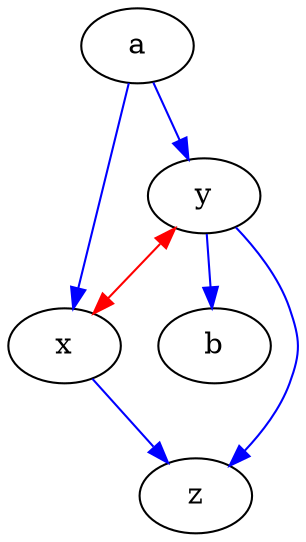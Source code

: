 digraph {
	a -> y [arrowhead=normal color=blue]
	a -> x [arrowhead=normal color=blue]
	y -> b [arrowhead=normal color=blue]
	y -> z [arrowhead=normal color=blue]
	x -> z [arrowhead=normal color=blue]
	y -> x [color=red dir=both]
}

